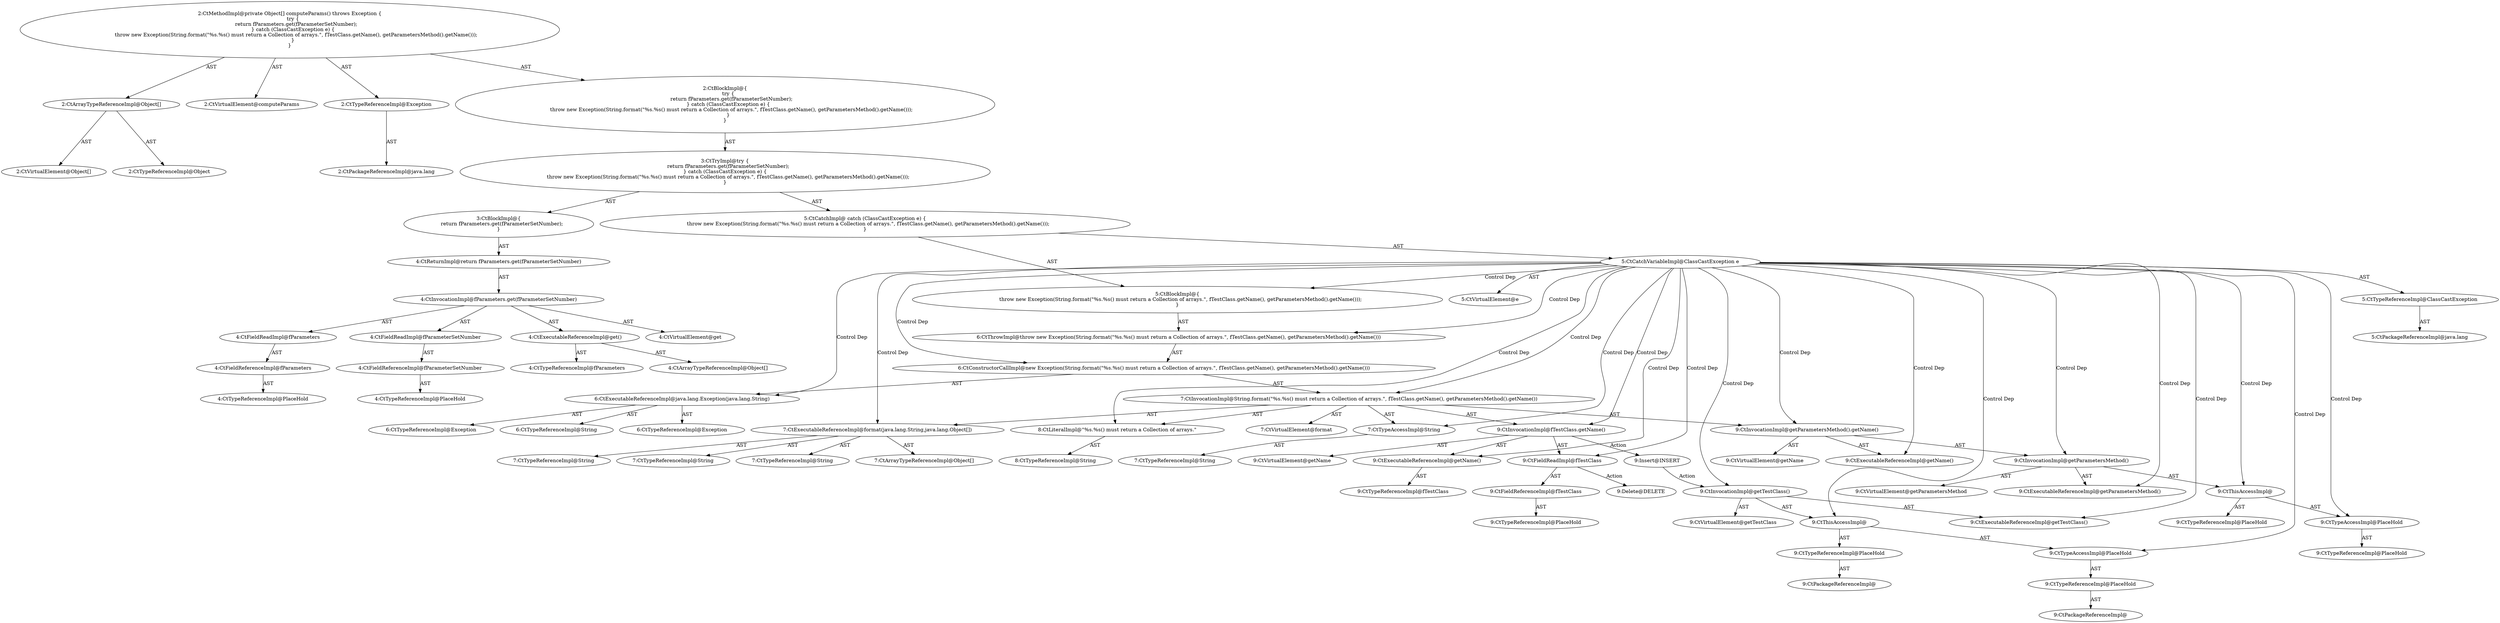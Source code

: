 digraph "computeParams#?" {
0 [label="2:CtVirtualElement@Object[]" shape=ellipse]
1 [label="2:CtArrayTypeReferenceImpl@Object[]" shape=ellipse]
2 [label="2:CtTypeReferenceImpl@Object" shape=ellipse]
3 [label="2:CtVirtualElement@computeParams" shape=ellipse]
4 [label="2:CtTypeReferenceImpl@Exception" shape=ellipse]
5 [label="2:CtPackageReferenceImpl@java.lang" shape=ellipse]
6 [label="4:CtExecutableReferenceImpl@get()" shape=ellipse]
7 [label="4:CtTypeReferenceImpl@fParameters" shape=ellipse]
8 [label="4:CtArrayTypeReferenceImpl@Object[]" shape=ellipse]
9 [label="4:CtVirtualElement@get" shape=ellipse]
10 [label="4:CtFieldReferenceImpl@fParameters" shape=ellipse]
11 [label="4:CtTypeReferenceImpl@PlaceHold" shape=ellipse]
12 [label="4:CtFieldReadImpl@fParameters" shape=ellipse]
13 [label="4:CtFieldReferenceImpl@fParameterSetNumber" shape=ellipse]
14 [label="4:CtTypeReferenceImpl@PlaceHold" shape=ellipse]
15 [label="4:CtFieldReadImpl@fParameterSetNumber" shape=ellipse]
16 [label="4:CtInvocationImpl@fParameters.get(fParameterSetNumber)" shape=ellipse]
17 [label="4:CtReturnImpl@return fParameters.get(fParameterSetNumber)" shape=ellipse]
18 [label="3:CtBlockImpl@\{
    return fParameters.get(fParameterSetNumber);
\}" shape=ellipse]
19 [label="5:CtVirtualElement@e" shape=ellipse]
20 [label="5:CtTypeReferenceImpl@ClassCastException" shape=ellipse]
21 [label="5:CtPackageReferenceImpl@java.lang" shape=ellipse]
22 [label="5:CtCatchVariableImpl@ClassCastException e" shape=ellipse]
23 [label="6:CtExecutableReferenceImpl@java.lang.Exception(java.lang.String)" shape=ellipse]
24 [label="6:CtTypeReferenceImpl@Exception" shape=ellipse]
25 [label="6:CtTypeReferenceImpl@Exception" shape=ellipse]
26 [label="6:CtTypeReferenceImpl@String" shape=ellipse]
27 [label="7:CtExecutableReferenceImpl@format(java.lang.String,java.lang.Object[])" shape=ellipse]
28 [label="7:CtTypeReferenceImpl@String" shape=ellipse]
29 [label="7:CtTypeReferenceImpl@String" shape=ellipse]
30 [label="7:CtTypeReferenceImpl@String" shape=ellipse]
31 [label="7:CtArrayTypeReferenceImpl@Object[]" shape=ellipse]
32 [label="7:CtVirtualElement@format" shape=ellipse]
33 [label="7:CtTypeAccessImpl@String" shape=ellipse]
34 [label="7:CtTypeReferenceImpl@String" shape=ellipse]
35 [label="8:CtLiteralImpl@\"%s.%s() must return a Collection of arrays.\"" shape=ellipse]
36 [label="8:CtTypeReferenceImpl@String" shape=ellipse]
37 [label="9:CtExecutableReferenceImpl@getName()" shape=ellipse]
38 [label="9:CtTypeReferenceImpl@fTestClass" shape=ellipse]
39 [label="9:CtVirtualElement@getName" shape=ellipse]
40 [label="9:CtFieldReferenceImpl@fTestClass" shape=ellipse]
41 [label="9:CtTypeReferenceImpl@PlaceHold" shape=ellipse]
42 [label="9:CtFieldReadImpl@fTestClass" shape=ellipse]
43 [label="9:CtInvocationImpl@fTestClass.getName()" shape=ellipse]
44 [label="9:CtExecutableReferenceImpl@getName()" shape=ellipse]
45 [label="9:CtVirtualElement@getName" shape=ellipse]
46 [label="9:CtExecutableReferenceImpl@getParametersMethod()" shape=ellipse]
47 [label="9:CtVirtualElement@getParametersMethod" shape=ellipse]
48 [label="9:CtTypeAccessImpl@PlaceHold" shape=ellipse]
49 [label="9:CtTypeReferenceImpl@PlaceHold" shape=ellipse]
50 [label="9:CtThisAccessImpl@" shape=ellipse]
51 [label="9:CtTypeReferenceImpl@PlaceHold" shape=ellipse]
52 [label="9:CtInvocationImpl@getParametersMethod()" shape=ellipse]
53 [label="9:CtInvocationImpl@getParametersMethod().getName()" shape=ellipse]
54 [label="7:CtInvocationImpl@String.format(\"%s.%s() must return a Collection of arrays.\", fTestClass.getName(), getParametersMethod().getName())" shape=ellipse]
55 [label="6:CtConstructorCallImpl@new Exception(String.format(\"%s.%s() must return a Collection of arrays.\", fTestClass.getName(), getParametersMethod().getName()))" shape=ellipse]
56 [label="6:CtThrowImpl@throw new Exception(String.format(\"%s.%s() must return a Collection of arrays.\", fTestClass.getName(), getParametersMethod().getName()))" shape=ellipse]
57 [label="5:CtBlockImpl@\{
    throw new Exception(String.format(\"%s.%s() must return a Collection of arrays.\", fTestClass.getName(), getParametersMethod().getName()));
\}" shape=ellipse]
58 [label="5:CtCatchImpl@ catch (ClassCastException e) \{
    throw new Exception(String.format(\"%s.%s() must return a Collection of arrays.\", fTestClass.getName(), getParametersMethod().getName()));
\}" shape=ellipse]
59 [label="3:CtTryImpl@try \{
    return fParameters.get(fParameterSetNumber);
\} catch (ClassCastException e) \{
    throw new Exception(String.format(\"%s.%s() must return a Collection of arrays.\", fTestClass.getName(), getParametersMethod().getName()));
\}" shape=ellipse]
60 [label="2:CtBlockImpl@\{
    try \{
        return fParameters.get(fParameterSetNumber);
    \} catch (ClassCastException e) \{
        throw new Exception(String.format(\"%s.%s() must return a Collection of arrays.\", fTestClass.getName(), getParametersMethod().getName()));
    \}
\}" shape=ellipse]
61 [label="2:CtMethodImpl@private Object[] computeParams() throws Exception \{
    try \{
        return fParameters.get(fParameterSetNumber);
    \} catch (ClassCastException e) \{
        throw new Exception(String.format(\"%s.%s() must return a Collection of arrays.\", fTestClass.getName(), getParametersMethod().getName()));
    \}
\}" shape=ellipse]
62 [label="9:Delete@DELETE" shape=ellipse]
63 [label="9:Insert@INSERT" shape=ellipse]
64 [label="9:CtPackageReferenceImpl@" shape=ellipse]
65 [label="9:CtTypeReferenceImpl@PlaceHold" shape=ellipse]
66 [label="9:CtPackageReferenceImpl@" shape=ellipse]
67 [label="9:CtTypeReferenceImpl@PlaceHold" shape=ellipse]
68 [label="9:CtTypeAccessImpl@PlaceHold" shape=ellipse]
69 [label="9:CtThisAccessImpl@" shape=ellipse]
70 [label="9:CtExecutableReferenceImpl@getTestClass()" shape=ellipse]
71 [label="9:CtInvocationImpl@getTestClass()" shape=ellipse]
72 [label="9:CtVirtualElement@getTestClass" shape=ellipse]
1 -> 0 [label="AST"];
1 -> 2 [label="AST"];
4 -> 5 [label="AST"];
6 -> 7 [label="AST"];
6 -> 8 [label="AST"];
10 -> 11 [label="AST"];
12 -> 10 [label="AST"];
13 -> 14 [label="AST"];
15 -> 13 [label="AST"];
16 -> 9 [label="AST"];
16 -> 12 [label="AST"];
16 -> 6 [label="AST"];
16 -> 15 [label="AST"];
17 -> 16 [label="AST"];
18 -> 17 [label="AST"];
20 -> 21 [label="AST"];
22 -> 19 [label="AST"];
22 -> 20 [label="AST"];
22 -> 57 [label="Control Dep"];
22 -> 56 [label="Control Dep"];
22 -> 55 [label="Control Dep"];
22 -> 23 [label="Control Dep"];
22 -> 54 [label="Control Dep"];
22 -> 27 [label="Control Dep"];
22 -> 33 [label="Control Dep"];
22 -> 35 [label="Control Dep"];
22 -> 43 [label="Control Dep"];
22 -> 37 [label="Control Dep"];
22 -> 42 [label="Control Dep"];
22 -> 53 [label="Control Dep"];
22 -> 44 [label="Control Dep"];
22 -> 52 [label="Control Dep"];
22 -> 46 [label="Control Dep"];
22 -> 50 [label="Control Dep"];
22 -> 48 [label="Control Dep"];
22 -> 68 [label="Control Dep"];
22 -> 69 [label="Control Dep"];
22 -> 70 [label="Control Dep"];
22 -> 71 [label="Control Dep"];
23 -> 24 [label="AST"];
23 -> 25 [label="AST"];
23 -> 26 [label="AST"];
27 -> 28 [label="AST"];
27 -> 29 [label="AST"];
27 -> 30 [label="AST"];
27 -> 31 [label="AST"];
33 -> 34 [label="AST"];
35 -> 36 [label="AST"];
37 -> 38 [label="AST"];
40 -> 41 [label="AST"];
42 -> 40 [label="AST"];
42 -> 62 [label="Action"];
43 -> 39 [label="AST"];
43 -> 42 [label="AST"];
43 -> 37 [label="AST"];
43 -> 63 [label="Action"];
48 -> 49 [label="AST"];
50 -> 51 [label="AST"];
50 -> 48 [label="AST"];
52 -> 47 [label="AST"];
52 -> 50 [label="AST"];
52 -> 46 [label="AST"];
53 -> 45 [label="AST"];
53 -> 52 [label="AST"];
53 -> 44 [label="AST"];
54 -> 32 [label="AST"];
54 -> 33 [label="AST"];
54 -> 27 [label="AST"];
54 -> 35 [label="AST"];
54 -> 43 [label="AST"];
54 -> 53 [label="AST"];
55 -> 23 [label="AST"];
55 -> 54 [label="AST"];
56 -> 55 [label="AST"];
57 -> 56 [label="AST"];
58 -> 22 [label="AST"];
58 -> 57 [label="AST"];
59 -> 18 [label="AST"];
59 -> 58 [label="AST"];
60 -> 59 [label="AST"];
61 -> 3 [label="AST"];
61 -> 1 [label="AST"];
61 -> 4 [label="AST"];
61 -> 60 [label="AST"];
63 -> 71 [label="Action"];
65 -> 64 [label="AST"];
67 -> 66 [label="AST"];
68 -> 67 [label="AST"];
69 -> 65 [label="AST"];
69 -> 68 [label="AST"];
71 -> 72 [label="AST"];
71 -> 69 [label="AST"];
71 -> 70 [label="AST"];
}